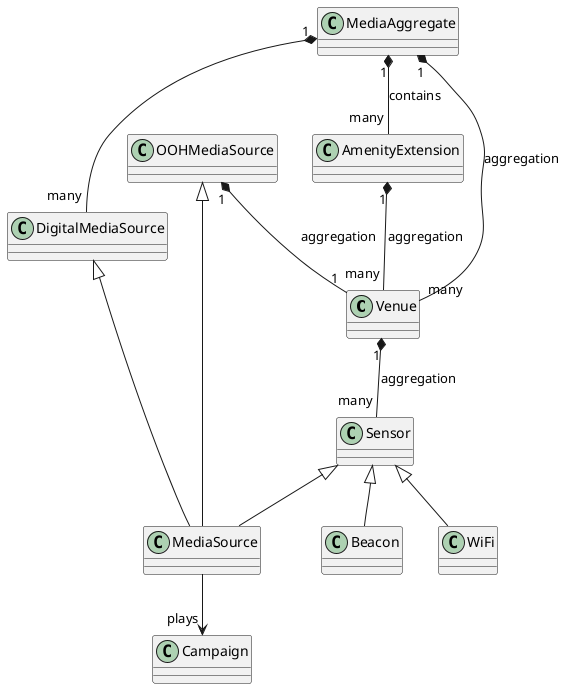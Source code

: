 @startuml

Venue "1" *-- "many" Sensor : aggregation
Sensor <|-- MediaSource
OOHMediaSource <|-- MediaSource
DigitalMediaSource <|-- MediaSource
MediaAggregate "1" *-- "many" Venue: aggregation
OOHMediaSource "1" *-- "1" Venue: aggregation
MediaAggregate "1" *-- "many" AmenityExtension: contains
AmenityExtension "1" *-- "many" Venue: aggregation
MediaSource --> "plays" Campaign
MediaAggregate "1" *-- "many" DigitalMediaSource
Sensor <|-- Beacon
Sensor <|-- WiFi


@enduml
